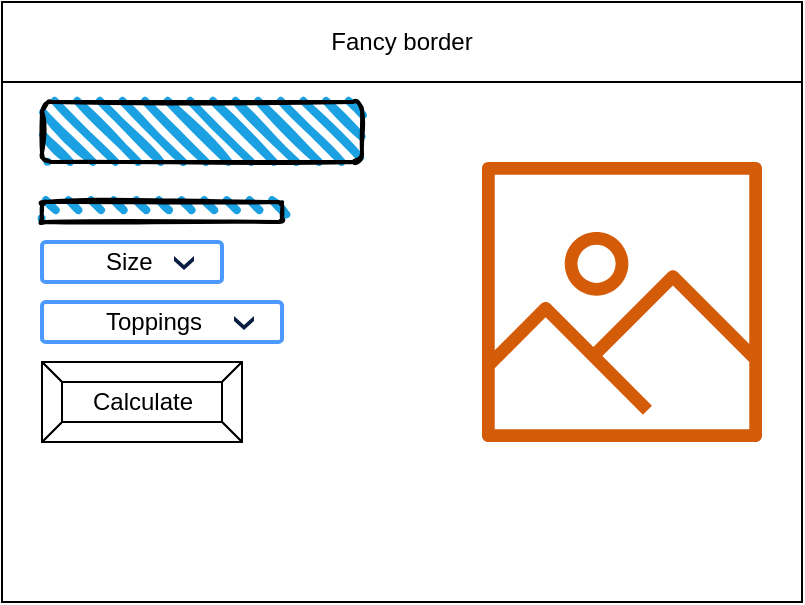 <mxfile>
    <diagram id="pIaEtrtLPv3HG8r1JEND" name="Page-1">
        <mxGraphModel dx="520" dy="429" grid="1" gridSize="10" guides="1" tooltips="1" connect="1" arrows="1" fold="1" page="1" pageScale="1" pageWidth="850" pageHeight="1100" math="0" shadow="0">
            <root>
                <mxCell id="0"/>
                <mxCell id="1" parent="0"/>
                <mxCell id="2" value="" style="rounded=0;whiteSpace=wrap;html=1;" parent="1" vertex="1">
                    <mxGeometry x="80" y="80" width="400" height="300" as="geometry"/>
                </mxCell>
                <mxCell id="3" value="Fancy border" style="rounded=0;whiteSpace=wrap;html=1;" parent="1" vertex="1">
                    <mxGeometry x="80" y="80" width="400" height="40" as="geometry"/>
                </mxCell>
                <mxCell id="6" value="Calculate" style="labelPosition=center;verticalLabelPosition=middle;align=center;html=1;shape=mxgraph.basic.button;dx=10;" parent="1" vertex="1">
                    <mxGeometry x="100" y="260" width="100" height="40" as="geometry"/>
                </mxCell>
                <mxCell id="7" value="" style="sketch=0;outlineConnect=0;fontColor=#232F3E;gradientColor=none;fillColor=#D45B07;strokeColor=none;dashed=0;verticalLabelPosition=bottom;verticalAlign=top;align=center;html=1;fontSize=12;fontStyle=0;aspect=fixed;pointerEvents=1;shape=mxgraph.aws4.container_registry_image;" vertex="1" parent="1">
                    <mxGeometry x="320" y="160" width="140" height="140" as="geometry"/>
                </mxCell>
                <mxCell id="8" value="" style="rounded=1;whiteSpace=wrap;html=1;strokeWidth=2;fillWeight=4;hachureGap=8;hachureAngle=45;fillColor=#1ba1e2;sketch=1;" vertex="1" parent="1">
                    <mxGeometry x="100" y="130" width="160" height="30" as="geometry"/>
                </mxCell>
                <mxCell id="9" value="" style="rounded=1;whiteSpace=wrap;html=1;strokeWidth=2;fillWeight=4;hachureGap=8;hachureAngle=45;fillColor=#1ba1e2;sketch=1;" vertex="1" parent="1">
                    <mxGeometry x="100" y="180" width="120" height="10" as="geometry"/>
                </mxCell>
                <mxCell id="25" value="Size" style="rounded=1;arcSize=9;fillColor=#ffffff;strokeColor=#4C9AFF;html=1;strokeWidth=2;spacingLeft=30;fontColor=#000000;align=left" vertex="1" parent="1">
                    <mxGeometry x="100" y="200" width="90" height="20" as="geometry"/>
                </mxCell>
                <mxCell id="26" value="" style="shape=step;whiteSpace=wrap;html=1;rounded=0;strokeColor=none;strokeWidth=2;fillColor=#0A1E43;gradientColor=none;fontFamily=Verdana;fontSize=14;fontColor=#000000;align=left;direction=south;size=0.65;" vertex="1" parent="25">
                    <mxGeometry x="1" y="0.5" width="10" height="7" relative="1" as="geometry">
                        <mxPoint x="-24" y="-3" as="offset"/>
                    </mxGeometry>
                </mxCell>
                <mxCell id="31" value="Toppings" style="rounded=1;arcSize=9;fillColor=#ffffff;strokeColor=#4C9AFF;html=1;strokeWidth=2;spacingLeft=30;fontColor=#000000;align=left" vertex="1" parent="1">
                    <mxGeometry x="100" y="230" width="120" height="20" as="geometry"/>
                </mxCell>
                <mxCell id="32" value="" style="shape=step;whiteSpace=wrap;html=1;rounded=0;strokeColor=none;strokeWidth=2;fillColor=#0A1E43;gradientColor=none;fontFamily=Verdana;fontSize=14;fontColor=#000000;align=left;direction=south;size=0.65;" vertex="1" parent="31">
                    <mxGeometry x="1" y="0.5" width="10" height="7" relative="1" as="geometry">
                        <mxPoint x="-24" y="-3" as="offset"/>
                    </mxGeometry>
                </mxCell>
            </root>
        </mxGraphModel>
    </diagram>
    <diagram name="Copy of Page-1" id="QT9yxcQ4BVx9KFPPiNul">
        <mxGraphModel dx="520" dy="429" grid="1" gridSize="10" guides="1" tooltips="1" connect="1" arrows="1" fold="1" page="1" pageScale="1" pageWidth="850" pageHeight="1100" math="0" shadow="0">
            <root>
                <mxCell id="xPEsPvNA7C4XHWCZPmRb-0"/>
                <mxCell id="xPEsPvNA7C4XHWCZPmRb-1" parent="xPEsPvNA7C4XHWCZPmRb-0"/>
                <mxCell id="xPEsPvNA7C4XHWCZPmRb-2" value="" style="rounded=0;whiteSpace=wrap;html=1;" vertex="1" parent="xPEsPvNA7C4XHWCZPmRb-1">
                    <mxGeometry x="80" y="80" width="400" height="300" as="geometry"/>
                </mxCell>
                <mxCell id="xPEsPvNA7C4XHWCZPmRb-3" value="Fancy border" style="rounded=0;whiteSpace=wrap;html=1;" vertex="1" parent="xPEsPvNA7C4XHWCZPmRb-1">
                    <mxGeometry x="80" y="80" width="400" height="40" as="geometry"/>
                </mxCell>
                <mxCell id="xPEsPvNA7C4XHWCZPmRb-4" value="Calculate" style="labelPosition=center;verticalLabelPosition=middle;align=center;html=1;shape=mxgraph.basic.button;dx=10;" vertex="1" parent="xPEsPvNA7C4XHWCZPmRb-1">
                    <mxGeometry x="100" y="260" width="100" height="40" as="geometry"/>
                </mxCell>
                <mxCell id="xPEsPvNA7C4XHWCZPmRb-5" value="" style="sketch=0;outlineConnect=0;fontColor=#232F3E;gradientColor=none;fillColor=#D45B07;strokeColor=none;dashed=0;verticalLabelPosition=bottom;verticalAlign=top;align=center;html=1;fontSize=12;fontStyle=0;aspect=fixed;pointerEvents=1;shape=mxgraph.aws4.container_registry_image;" vertex="1" parent="xPEsPvNA7C4XHWCZPmRb-1">
                    <mxGeometry x="320" y="160" width="140" height="140" as="geometry"/>
                </mxCell>
                <mxCell id="xPEsPvNA7C4XHWCZPmRb-6" value="" style="rounded=1;whiteSpace=wrap;html=1;strokeWidth=2;fillWeight=4;hachureGap=8;hachureAngle=45;fillColor=#1ba1e2;sketch=1;" vertex="1" parent="xPEsPvNA7C4XHWCZPmRb-1">
                    <mxGeometry x="100" y="130" width="160" height="30" as="geometry"/>
                </mxCell>
                <mxCell id="xPEsPvNA7C4XHWCZPmRb-7" value="" style="rounded=1;whiteSpace=wrap;html=1;strokeWidth=2;fillWeight=4;hachureGap=8;hachureAngle=45;fillColor=#1ba1e2;sketch=1;" vertex="1" parent="xPEsPvNA7C4XHWCZPmRb-1">
                    <mxGeometry x="100" y="180" width="120" height="10" as="geometry"/>
                </mxCell>
                <mxCell id="xPEsPvNA7C4XHWCZPmRb-8" value="Selecting time zones" style="html=1;fillColor=none;strokeColor=none;fontSize=11;align=left;fontColor=#596780;whiteSpace=wrap;" vertex="1" parent="xPEsPvNA7C4XHWCZPmRb-1">
                    <mxGeometry x="130" width="150" height="20" as="geometry"/>
                </mxCell>
                <mxCell id="xPEsPvNA7C4XHWCZPmRb-9" value="Selecting time zones" style="html=1;fillColor=none;strokeColor=none;fontSize=11;align=left;fontColor=#596780;whiteSpace=wrap;" vertex="1" parent="xPEsPvNA7C4XHWCZPmRb-1">
                    <mxGeometry x="120" y="40" width="150" height="20" as="geometry"/>
                </mxCell>
                <mxCell id="xPEsPvNA7C4XHWCZPmRb-10" value="Size" style="rounded=1;arcSize=9;fillColor=#ffffff;strokeColor=#4C9AFF;html=1;strokeWidth=2;spacingLeft=30;fontColor=#000000;align=left" vertex="1" parent="xPEsPvNA7C4XHWCZPmRb-1">
                    <mxGeometry x="100" y="200" width="90" height="20" as="geometry"/>
                </mxCell>
                <mxCell id="xPEsPvNA7C4XHWCZPmRb-11" value="" style="shape=step;whiteSpace=wrap;html=1;rounded=0;strokeColor=none;strokeWidth=2;fillColor=#0A1E43;gradientColor=none;fontFamily=Verdana;fontSize=14;fontColor=#000000;align=left;direction=south;size=0.65;" vertex="1" parent="xPEsPvNA7C4XHWCZPmRb-10">
                    <mxGeometry x="1" y="0.5" width="10" height="7" relative="1" as="geometry">
                        <mxPoint x="-24" y="-3" as="offset"/>
                    </mxGeometry>
                </mxCell>
                <mxCell id="xPEsPvNA7C4XHWCZPmRb-12" value="Toppings" style="rounded=1;arcSize=9;fillColor=#ffffff;strokeColor=#4C9AFF;html=1;strokeWidth=2;spacingLeft=30;fontColor=#000000;align=left" vertex="1" parent="xPEsPvNA7C4XHWCZPmRb-1">
                    <mxGeometry x="100" y="230" width="120" height="20" as="geometry"/>
                </mxCell>
                <mxCell id="xPEsPvNA7C4XHWCZPmRb-13" value="" style="shape=step;whiteSpace=wrap;html=1;rounded=0;strokeColor=none;strokeWidth=2;fillColor=#0A1E43;gradientColor=none;fontFamily=Verdana;fontSize=14;fontColor=#000000;align=left;direction=south;size=0.65;" vertex="1" parent="xPEsPvNA7C4XHWCZPmRb-12">
                    <mxGeometry x="1" y="0.5" width="10" height="7" relative="1" as="geometry">
                        <mxPoint x="-24" y="-3" as="offset"/>
                    </mxGeometry>
                </mxCell>
                <mxCell id="xPEsPvNA7C4XHWCZPmRb-14" value="" style="rounded=1;whiteSpace=wrap;html=1;strokeWidth=2;fillWeight=4;hachureGap=8;hachureAngle=45;fillColor=#1ba1e2;sketch=1;" vertex="1" parent="xPEsPvNA7C4XHWCZPmRb-1">
                    <mxGeometry x="100" y="320" width="120" height="20" as="geometry"/>
                </mxCell>
            </root>
        </mxGraphModel>
    </diagram>
</mxfile>